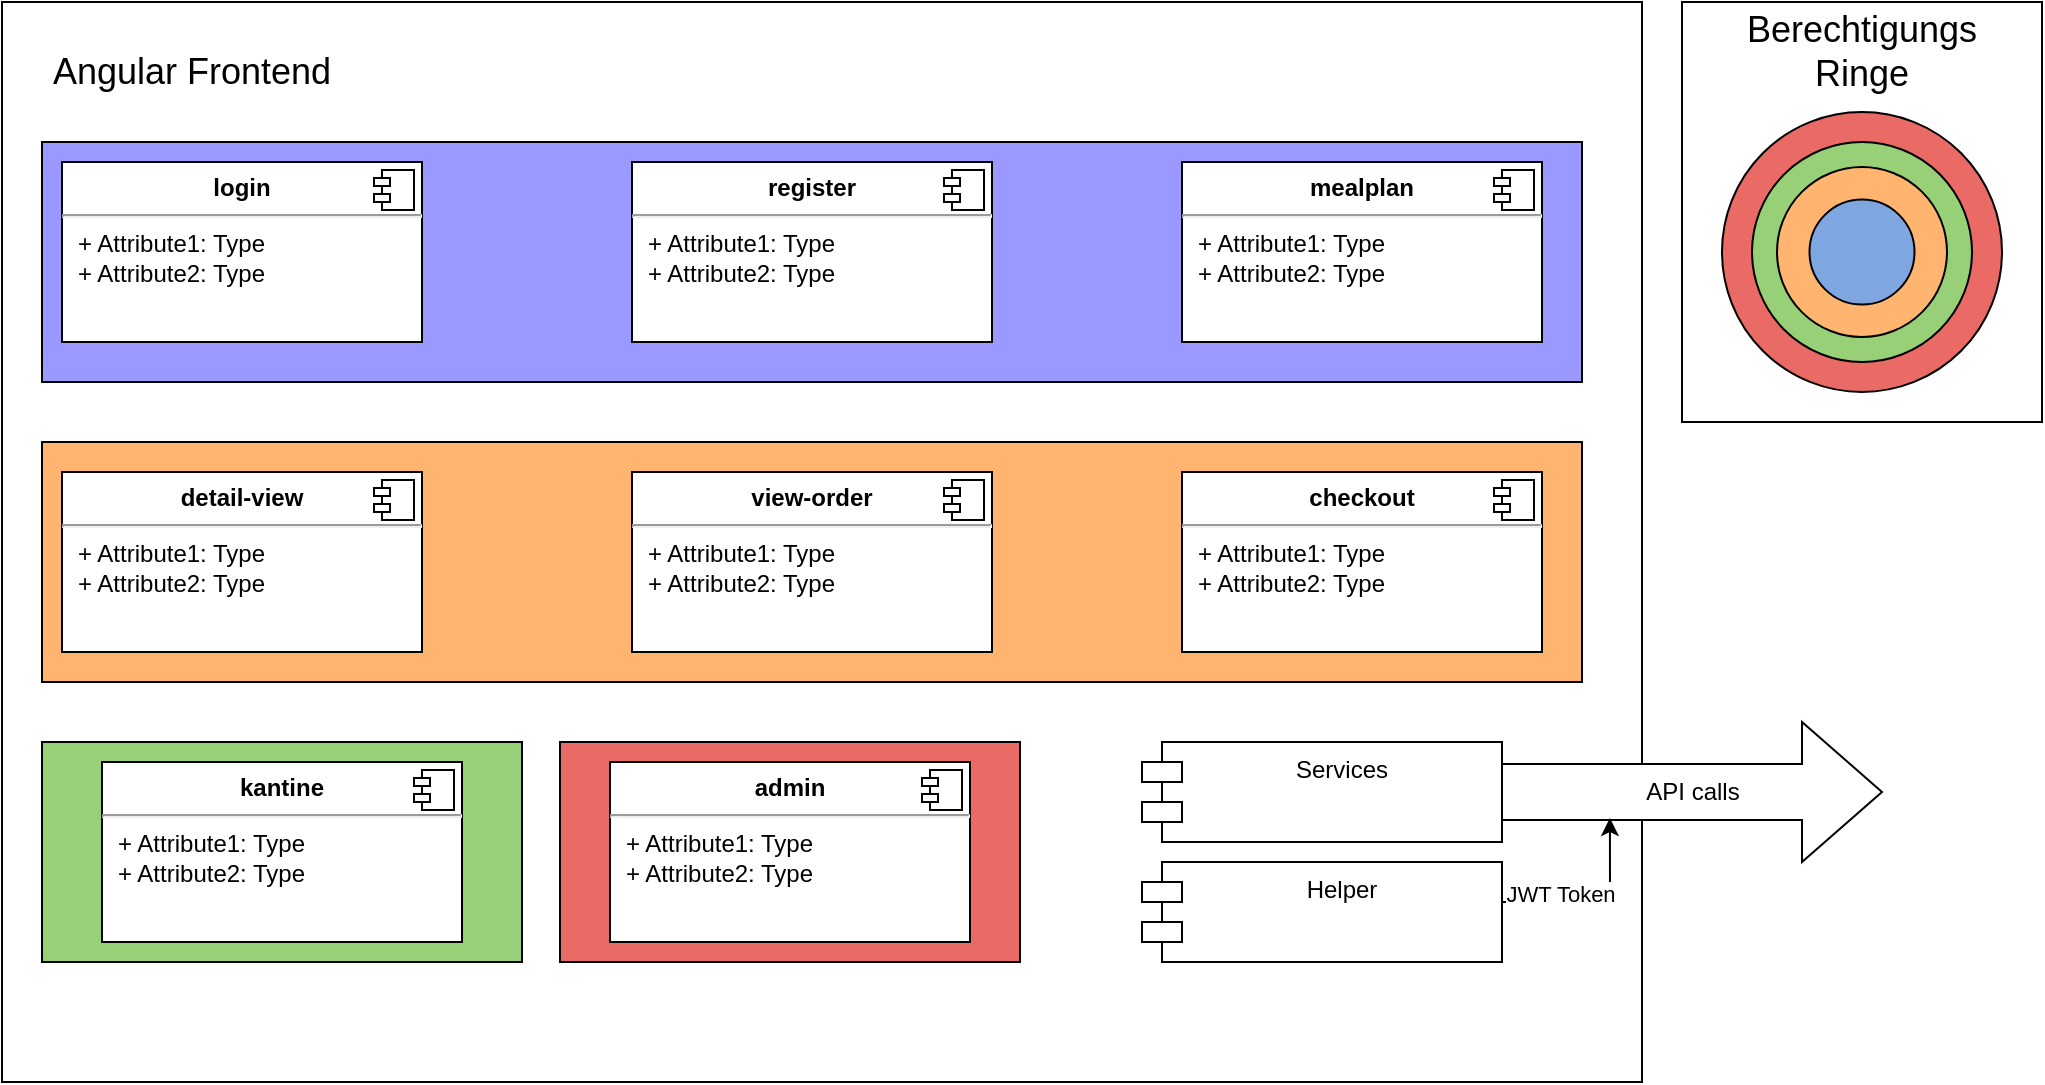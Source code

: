 <mxfile version="22.1.18" type="device">
  <diagram name="Seite-1" id="EAUvFxbg5OZHKJNjUOAv">
    <mxGraphModel dx="1456" dy="833" grid="1" gridSize="10" guides="1" tooltips="1" connect="1" arrows="1" fold="1" page="1" pageScale="1" pageWidth="827" pageHeight="1169" math="0" shadow="0">
      <root>
        <mxCell id="0" />
        <mxCell id="1" parent="0" />
        <mxCell id="QHlfB0NAWsfKA-rPPTjQ-45" value="" style="rounded=0;whiteSpace=wrap;html=1;" vertex="1" parent="1">
          <mxGeometry x="860" y="10" width="180" height="210" as="geometry" />
        </mxCell>
        <mxCell id="QHlfB0NAWsfKA-rPPTjQ-26" value="Object" style="html=1;whiteSpace=wrap;" vertex="1" parent="1">
          <mxGeometry x="30" y="20" width="110" height="50" as="geometry" />
        </mxCell>
        <mxCell id="QHlfB0NAWsfKA-rPPTjQ-1" value="" style="rounded=0;whiteSpace=wrap;html=1;" vertex="1" parent="1">
          <mxGeometry x="20" y="10" width="820" height="540" as="geometry" />
        </mxCell>
        <mxCell id="QHlfB0NAWsfKA-rPPTjQ-39" value="" style="rounded=0;whiteSpace=wrap;html=1;fillColor=#EA6B66;" vertex="1" parent="1">
          <mxGeometry x="299" y="380" width="230" height="110" as="geometry" />
        </mxCell>
        <mxCell id="QHlfB0NAWsfKA-rPPTjQ-36" value="" style="rounded=0;whiteSpace=wrap;html=1;fillColor=#97D077;" vertex="1" parent="1">
          <mxGeometry x="40" y="380" width="240" height="110" as="geometry" />
        </mxCell>
        <mxCell id="QHlfB0NAWsfKA-rPPTjQ-30" value="" style="rounded=0;whiteSpace=wrap;html=1;fillColor=#FFB570;" vertex="1" parent="1">
          <mxGeometry x="40" y="230" width="770" height="120" as="geometry" />
        </mxCell>
        <mxCell id="QHlfB0NAWsfKA-rPPTjQ-28" value="" style="rounded=0;whiteSpace=wrap;html=1;fillColor=#9999FF;" vertex="1" parent="1">
          <mxGeometry x="40" y="80" width="770" height="120" as="geometry" />
        </mxCell>
        <mxCell id="QHlfB0NAWsfKA-rPPTjQ-4" value="&lt;p style=&quot;margin:0px;margin-top:6px;text-align:center;&quot;&gt;&lt;b&gt;checkout&lt;/b&gt;&lt;/p&gt;&lt;hr&gt;&lt;p style=&quot;margin:0px;margin-left:8px;&quot;&gt;+ Attribute1: Type&lt;br&gt;+ Attribute2: Type&lt;/p&gt;" style="align=left;overflow=fill;html=1;dropTarget=0;whiteSpace=wrap;" vertex="1" parent="1">
          <mxGeometry x="610" y="245" width="180" height="90" as="geometry" />
        </mxCell>
        <mxCell id="QHlfB0NAWsfKA-rPPTjQ-5" value="" style="shape=component;jettyWidth=8;jettyHeight=4;" vertex="1" parent="QHlfB0NAWsfKA-rPPTjQ-4">
          <mxGeometry x="1" width="20" height="20" relative="1" as="geometry">
            <mxPoint x="-24" y="4" as="offset" />
          </mxGeometry>
        </mxCell>
        <mxCell id="QHlfB0NAWsfKA-rPPTjQ-6" value="&lt;p style=&quot;margin:0px;margin-top:6px;text-align:center;&quot;&gt;&lt;b&gt;detail-view&lt;/b&gt;&lt;/p&gt;&lt;hr&gt;&lt;p style=&quot;margin:0px;margin-left:8px;&quot;&gt;+ Attribute1: Type&lt;br&gt;+ Attribute2: Type&lt;/p&gt;" style="align=left;overflow=fill;html=1;dropTarget=0;whiteSpace=wrap;" vertex="1" parent="1">
          <mxGeometry x="50" y="245" width="180" height="90" as="geometry" />
        </mxCell>
        <mxCell id="QHlfB0NAWsfKA-rPPTjQ-7" value="" style="shape=component;jettyWidth=8;jettyHeight=4;" vertex="1" parent="QHlfB0NAWsfKA-rPPTjQ-6">
          <mxGeometry x="1" width="20" height="20" relative="1" as="geometry">
            <mxPoint x="-24" y="4" as="offset" />
          </mxGeometry>
        </mxCell>
        <mxCell id="QHlfB0NAWsfKA-rPPTjQ-8" value="&lt;p style=&quot;margin:0px;margin-top:6px;text-align:center;&quot;&gt;&lt;b&gt;login&lt;/b&gt;&lt;/p&gt;&lt;hr&gt;&lt;p style=&quot;margin:0px;margin-left:8px;&quot;&gt;+ Attribute1: Type&lt;br&gt;+ Attribute2: Type&lt;/p&gt;" style="align=left;overflow=fill;html=1;dropTarget=0;whiteSpace=wrap;" vertex="1" parent="1">
          <mxGeometry x="50" y="90" width="180" height="90" as="geometry" />
        </mxCell>
        <mxCell id="QHlfB0NAWsfKA-rPPTjQ-9" value="" style="shape=component;jettyWidth=8;jettyHeight=4;" vertex="1" parent="QHlfB0NAWsfKA-rPPTjQ-8">
          <mxGeometry x="1" width="20" height="20" relative="1" as="geometry">
            <mxPoint x="-24" y="4" as="offset" />
          </mxGeometry>
        </mxCell>
        <mxCell id="QHlfB0NAWsfKA-rPPTjQ-10" value="&lt;p style=&quot;margin:0px;margin-top:6px;text-align:center;&quot;&gt;&lt;b&gt;register&lt;/b&gt;&lt;/p&gt;&lt;hr&gt;&lt;p style=&quot;margin:0px;margin-left:8px;&quot;&gt;+ Attribute1: Type&lt;br&gt;+ Attribute2: Type&lt;/p&gt;" style="align=left;overflow=fill;html=1;dropTarget=0;whiteSpace=wrap;" vertex="1" parent="1">
          <mxGeometry x="335" y="90" width="180" height="90" as="geometry" />
        </mxCell>
        <mxCell id="QHlfB0NAWsfKA-rPPTjQ-11" value="" style="shape=component;jettyWidth=8;jettyHeight=4;" vertex="1" parent="QHlfB0NAWsfKA-rPPTjQ-10">
          <mxGeometry x="1" width="20" height="20" relative="1" as="geometry">
            <mxPoint x="-24" y="4" as="offset" />
          </mxGeometry>
        </mxCell>
        <mxCell id="QHlfB0NAWsfKA-rPPTjQ-14" value="&lt;p style=&quot;margin:0px;margin-top:6px;text-align:center;&quot;&gt;&lt;b&gt;view-order&lt;/b&gt;&lt;/p&gt;&lt;hr&gt;&lt;p style=&quot;margin:0px;margin-left:8px;&quot;&gt;+ Attribute1: Type&lt;br&gt;+ Attribute2: Type&lt;/p&gt;" style="align=left;overflow=fill;html=1;dropTarget=0;whiteSpace=wrap;" vertex="1" parent="1">
          <mxGeometry x="335" y="245" width="180" height="90" as="geometry" />
        </mxCell>
        <mxCell id="QHlfB0NAWsfKA-rPPTjQ-15" value="" style="shape=component;jettyWidth=8;jettyHeight=4;" vertex="1" parent="QHlfB0NAWsfKA-rPPTjQ-14">
          <mxGeometry x="1" width="20" height="20" relative="1" as="geometry">
            <mxPoint x="-24" y="4" as="offset" />
          </mxGeometry>
        </mxCell>
        <mxCell id="QHlfB0NAWsfKA-rPPTjQ-16" value="&lt;p style=&quot;margin:0px;margin-top:6px;text-align:center;&quot;&gt;&lt;b&gt;mealplan&lt;/b&gt;&lt;/p&gt;&lt;hr&gt;&lt;p style=&quot;margin:0px;margin-left:8px;&quot;&gt;+ Attribute1: Type&lt;br&gt;+ Attribute2: Type&lt;/p&gt;" style="align=left;overflow=fill;html=1;dropTarget=0;whiteSpace=wrap;" vertex="1" parent="1">
          <mxGeometry x="610" y="90" width="180" height="90" as="geometry" />
        </mxCell>
        <mxCell id="QHlfB0NAWsfKA-rPPTjQ-17" value="" style="shape=component;jettyWidth=8;jettyHeight=4;" vertex="1" parent="QHlfB0NAWsfKA-rPPTjQ-16">
          <mxGeometry x="1" width="20" height="20" relative="1" as="geometry">
            <mxPoint x="-24" y="4" as="offset" />
          </mxGeometry>
        </mxCell>
        <mxCell id="QHlfB0NAWsfKA-rPPTjQ-20" value="Services" style="shape=module;align=left;spacingLeft=20;align=center;verticalAlign=top;whiteSpace=wrap;html=1;" vertex="1" parent="1">
          <mxGeometry x="590" y="380" width="180" height="50" as="geometry" />
        </mxCell>
        <mxCell id="QHlfB0NAWsfKA-rPPTjQ-21" value="Helper" style="shape=module;align=left;spacingLeft=20;align=center;verticalAlign=top;whiteSpace=wrap;html=1;" vertex="1" parent="1">
          <mxGeometry x="590" y="440" width="180" height="50" as="geometry" />
        </mxCell>
        <mxCell id="QHlfB0NAWsfKA-rPPTjQ-32" value="&lt;p style=&quot;margin:0px;margin-top:6px;text-align:center;&quot;&gt;&lt;b&gt;kantine&lt;/b&gt;&lt;/p&gt;&lt;hr&gt;&lt;p style=&quot;margin:0px;margin-left:8px;&quot;&gt;+ Attribute1: Type&lt;br&gt;+ Attribute2: Type&lt;/p&gt;" style="align=left;overflow=fill;html=1;dropTarget=0;whiteSpace=wrap;" vertex="1" parent="1">
          <mxGeometry x="70" y="390" width="180" height="90" as="geometry" />
        </mxCell>
        <mxCell id="QHlfB0NAWsfKA-rPPTjQ-33" value="" style="shape=component;jettyWidth=8;jettyHeight=4;" vertex="1" parent="QHlfB0NAWsfKA-rPPTjQ-32">
          <mxGeometry x="1" width="20" height="20" relative="1" as="geometry">
            <mxPoint x="-24" y="4" as="offset" />
          </mxGeometry>
        </mxCell>
        <mxCell id="QHlfB0NAWsfKA-rPPTjQ-34" value="&lt;p style=&quot;margin:0px;margin-top:6px;text-align:center;&quot;&gt;&lt;b&gt;admin&lt;/b&gt;&lt;/p&gt;&lt;hr&gt;&lt;p style=&quot;margin:0px;margin-left:8px;&quot;&gt;+ Attribute1: Type&lt;br&gt;+ Attribute2: Type&lt;/p&gt;" style="align=left;overflow=fill;html=1;dropTarget=0;whiteSpace=wrap;" vertex="1" parent="1">
          <mxGeometry x="324" y="390" width="180" height="90" as="geometry" />
        </mxCell>
        <mxCell id="QHlfB0NAWsfKA-rPPTjQ-35" value="" style="shape=component;jettyWidth=8;jettyHeight=4;" vertex="1" parent="QHlfB0NAWsfKA-rPPTjQ-34">
          <mxGeometry x="1" width="20" height="20" relative="1" as="geometry">
            <mxPoint x="-24" y="4" as="offset" />
          </mxGeometry>
        </mxCell>
        <mxCell id="QHlfB0NAWsfKA-rPPTjQ-40" value="" style="ellipse;whiteSpace=wrap;html=1;aspect=fixed;fillColor=#EA6B66;" vertex="1" parent="1">
          <mxGeometry x="880" y="65" width="140" height="140" as="geometry" />
        </mxCell>
        <mxCell id="QHlfB0NAWsfKA-rPPTjQ-41" value="" style="ellipse;whiteSpace=wrap;html=1;aspect=fixed;fillColor=#97D077;" vertex="1" parent="1">
          <mxGeometry x="895" y="80" width="110" height="110" as="geometry" />
        </mxCell>
        <mxCell id="QHlfB0NAWsfKA-rPPTjQ-42" value="" style="ellipse;whiteSpace=wrap;html=1;aspect=fixed;fillColor=#FFB570;" vertex="1" parent="1">
          <mxGeometry x="907.5" y="92.5" width="85" height="85" as="geometry" />
        </mxCell>
        <mxCell id="QHlfB0NAWsfKA-rPPTjQ-43" value="" style="ellipse;whiteSpace=wrap;html=1;aspect=fixed;fillColor=#7EA6E0;" vertex="1" parent="1">
          <mxGeometry x="923.75" y="108.75" width="52.5" height="52.5" as="geometry" />
        </mxCell>
        <mxCell id="QHlfB0NAWsfKA-rPPTjQ-46" value="&lt;font style=&quot;font-size: 18px;&quot;&gt;Berechtigungs Ringe&lt;/font&gt;" style="text;html=1;strokeColor=none;fillColor=none;align=center;verticalAlign=middle;whiteSpace=wrap;rounded=0;" vertex="1" parent="1">
          <mxGeometry x="870" y="20" width="160" height="30" as="geometry" />
        </mxCell>
        <mxCell id="QHlfB0NAWsfKA-rPPTjQ-47" value="&lt;font style=&quot;font-size: 18px;&quot;&gt;Angular Frontend&lt;/font&gt;" style="text;html=1;strokeColor=none;fillColor=none;align=center;verticalAlign=middle;whiteSpace=wrap;rounded=0;" vertex="1" parent="1">
          <mxGeometry x="30" y="30" width="170" height="30" as="geometry" />
        </mxCell>
        <mxCell id="QHlfB0NAWsfKA-rPPTjQ-49" value="API calls" style="html=1;shadow=0;dashed=0;align=center;verticalAlign=middle;shape=mxgraph.arrows2.arrow;dy=0.6;dx=40;notch=0;" vertex="1" parent="1">
          <mxGeometry x="770" y="370" width="190" height="70" as="geometry" />
        </mxCell>
        <mxCell id="QHlfB0NAWsfKA-rPPTjQ-52" style="edgeStyle=orthogonalEdgeStyle;rounded=0;orthogonalLoop=1;jettySize=auto;html=1;entryX=0.284;entryY=0.686;entryDx=0;entryDy=0;entryPerimeter=0;" edge="1" parent="1" source="QHlfB0NAWsfKA-rPPTjQ-21" target="QHlfB0NAWsfKA-rPPTjQ-49">
          <mxGeometry relative="1" as="geometry">
            <Array as="points">
              <mxPoint x="824" y="460" />
            </Array>
          </mxGeometry>
        </mxCell>
        <mxCell id="QHlfB0NAWsfKA-rPPTjQ-53" value="JWT Token" style="edgeLabel;html=1;align=center;verticalAlign=middle;resizable=0;points=[];" vertex="1" connectable="0" parent="QHlfB0NAWsfKA-rPPTjQ-52">
          <mxGeometry x="-0.396" y="4" relative="1" as="geometry">
            <mxPoint as="offset" />
          </mxGeometry>
        </mxCell>
      </root>
    </mxGraphModel>
  </diagram>
</mxfile>
